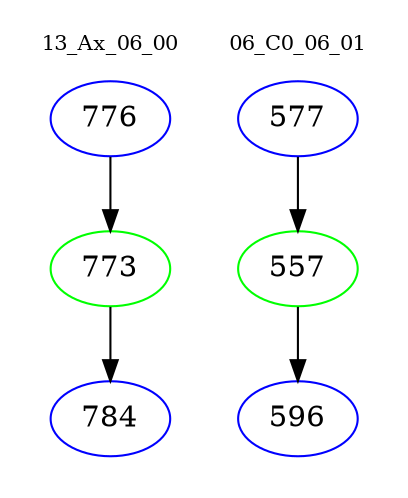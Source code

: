 digraph{
subgraph cluster_0 {
color = white
label = "13_Ax_06_00";
fontsize=10;
T0_776 [label="776", color="blue"]
T0_776 -> T0_773 [color="black"]
T0_773 [label="773", color="green"]
T0_773 -> T0_784 [color="black"]
T0_784 [label="784", color="blue"]
}
subgraph cluster_1 {
color = white
label = "06_C0_06_01";
fontsize=10;
T1_577 [label="577", color="blue"]
T1_577 -> T1_557 [color="black"]
T1_557 [label="557", color="green"]
T1_557 -> T1_596 [color="black"]
T1_596 [label="596", color="blue"]
}
}
